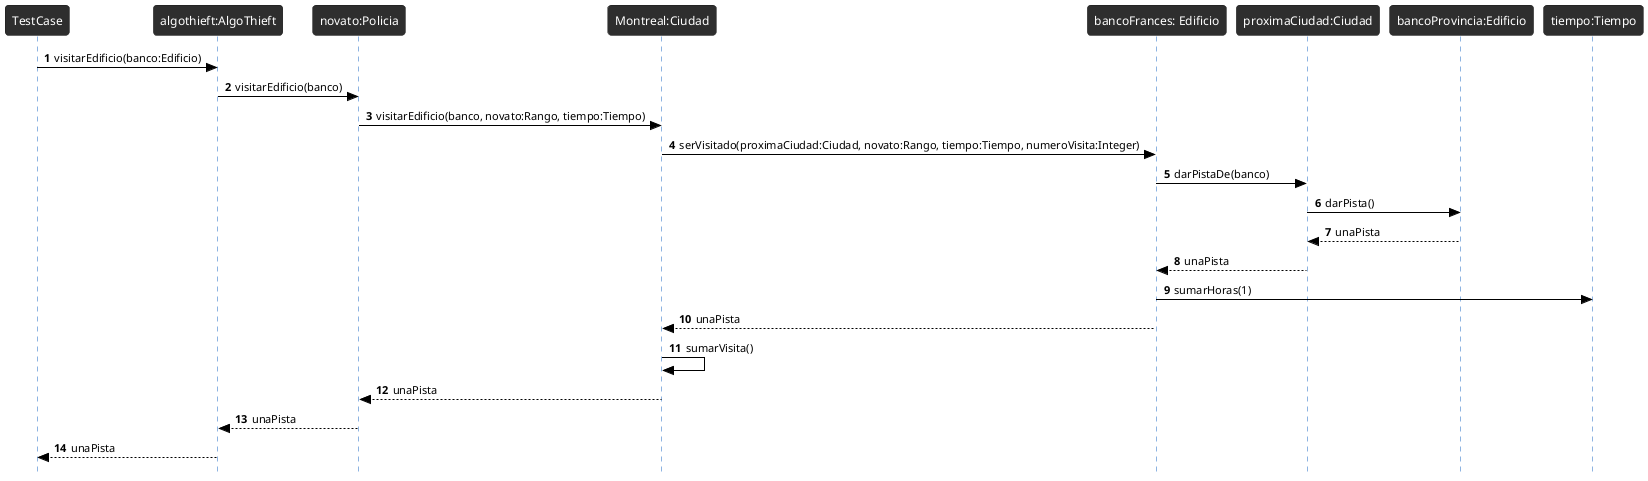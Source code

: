 @startuml
'https://plantuml.com/sequence-diagram

!theme reddress-darkblue
skinparam style strictuml
skinparam BackGroundColor white
skinparam RoundCorner 7
skinparam SequenceGroupFontColor black
skinparam SequenceGroupBorderColor black
skinparam SequenceGroupBorderThickness 0.5
skinparam ArrowFontColor black
skinparam ArrowColor black
skinparam ActorFontColor black
skinparam participantFontSize 12
skinparam SequenceLifeLineBackGroundColor 2e2e2e
autonumber

TestCase -> "algothieft:AlgoThieft" as algothieft: visitarEdificio(banco:Edificio)
algothieft -> "novato:Policia" as unPolicia: visitarEdificio(banco)
unPolicia -> "Montreal:Ciudad" as montreal : visitarEdificio(banco, novato:Rango, tiempo:Tiempo)
montreal ->"bancoFrances: Edificio" as edificio: serVisitado(proximaCiudad:Ciudad, novato:Rango, tiempo:Tiempo, numeroVisita:Integer)
edificio -> "proximaCiudad:Ciudad" as proximaCiudad : darPistaDe(banco)
proximaCiudad -> "bancoProvincia:Edificio" as Edificio : darPista()
"bancoProvincia:Edificio" as Edificio --> "proximaCiudad:Ciudad" as proximaCiudad: unaPista
proximaCiudad -->edificio : unaPista
edificio-> "tiempo:Tiempo" as tiempo: sumarHoras(1)
edificio --> "Montreal:Ciudad" as montreal : unaPista

montreal -> montreal : sumarVisita()
unPolicia <-- montreal: unaPista
unPolicia --> algothieft: unaPista

TestCase <-- algothieft: unaPista


@enduml